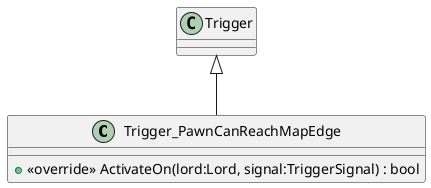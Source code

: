 @startuml
class Trigger_PawnCanReachMapEdge {
    + <<override>> ActivateOn(lord:Lord, signal:TriggerSignal) : bool
}
Trigger <|-- Trigger_PawnCanReachMapEdge
@enduml
